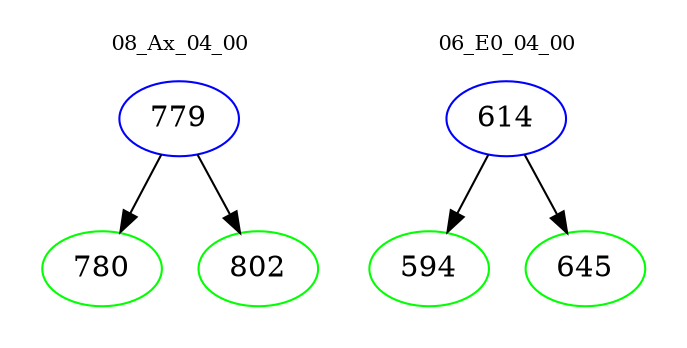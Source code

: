 digraph{
subgraph cluster_0 {
color = white
label = "08_Ax_04_00";
fontsize=10;
T0_779 [label="779", color="blue"]
T0_779 -> T0_780 [color="black"]
T0_780 [label="780", color="green"]
T0_779 -> T0_802 [color="black"]
T0_802 [label="802", color="green"]
}
subgraph cluster_1 {
color = white
label = "06_E0_04_00";
fontsize=10;
T1_614 [label="614", color="blue"]
T1_614 -> T1_594 [color="black"]
T1_594 [label="594", color="green"]
T1_614 -> T1_645 [color="black"]
T1_645 [label="645", color="green"]
}
}
